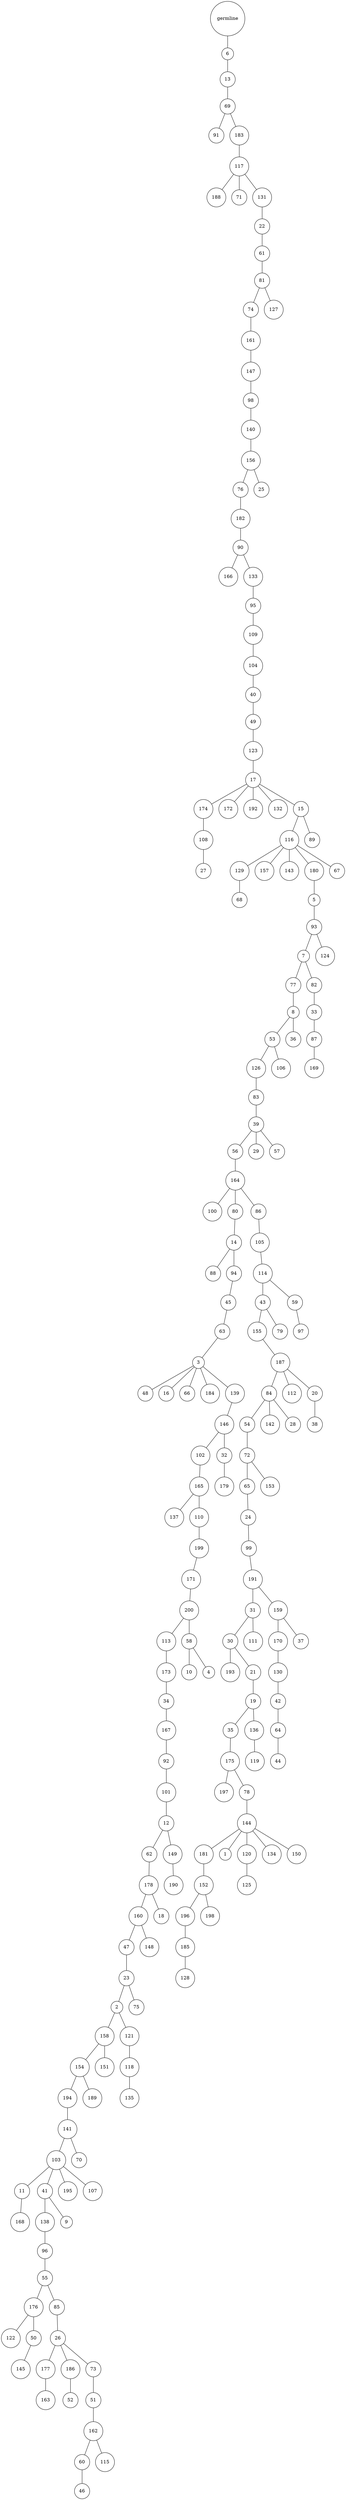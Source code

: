 graph {
	rankdir=UD;
	splines=line;
	node [shape=circle]
	"0x7f57dec3c4f0" [label="germline"];
	"0x7f57dec3c520" [label="6"];
	"0x7f57dec3c4f0" -- "0x7f57dec3c520" ;
	"0x7f57dec3c550" [label="13"];
	"0x7f57dec3c520" -- "0x7f57dec3c550" ;
	"0x7f57dec3c580" [label="69"];
	"0x7f57dec3c550" -- "0x7f57dec3c580" ;
	"0x7f57dec3c5b0" [label="91"];
	"0x7f57dec3c580" -- "0x7f57dec3c5b0" ;
	"0x7f57dec3c5e0" [label="183"];
	"0x7f57dec3c580" -- "0x7f57dec3c5e0" ;
	"0x7f57dec3c610" [label="117"];
	"0x7f57dec3c5e0" -- "0x7f57dec3c610" ;
	"0x7f57dec3c640" [label="188"];
	"0x7f57dec3c610" -- "0x7f57dec3c640" ;
	"0x7f57dec3c670" [label="71"];
	"0x7f57dec3c610" -- "0x7f57dec3c670" ;
	"0x7f57dec3c6a0" [label="131"];
	"0x7f57dec3c610" -- "0x7f57dec3c6a0" ;
	"0x7f57dec3c6d0" [label="22"];
	"0x7f57dec3c6a0" -- "0x7f57dec3c6d0" ;
	"0x7f57dec3c700" [label="61"];
	"0x7f57dec3c6d0" -- "0x7f57dec3c700" ;
	"0x7f57dec3c730" [label="81"];
	"0x7f57dec3c700" -- "0x7f57dec3c730" ;
	"0x7f57dec3c760" [label="74"];
	"0x7f57dec3c730" -- "0x7f57dec3c760" ;
	"0x7f57dec3c790" [label="161"];
	"0x7f57dec3c760" -- "0x7f57dec3c790" ;
	"0x7f57dec3c7c0" [label="147"];
	"0x7f57dec3c790" -- "0x7f57dec3c7c0" ;
	"0x7f57dec3c7f0" [label="98"];
	"0x7f57dec3c7c0" -- "0x7f57dec3c7f0" ;
	"0x7f57dec3c820" [label="140"];
	"0x7f57dec3c7f0" -- "0x7f57dec3c820" ;
	"0x7f57dec3c850" [label="156"];
	"0x7f57dec3c820" -- "0x7f57dec3c850" ;
	"0x7f57dec3c880" [label="76"];
	"0x7f57dec3c850" -- "0x7f57dec3c880" ;
	"0x7f57dec3c8b0" [label="182"];
	"0x7f57dec3c880" -- "0x7f57dec3c8b0" ;
	"0x7f57dec3c8e0" [label="90"];
	"0x7f57dec3c8b0" -- "0x7f57dec3c8e0" ;
	"0x7f57dec3c910" [label="166"];
	"0x7f57dec3c8e0" -- "0x7f57dec3c910" ;
	"0x7f57dec3c940" [label="133"];
	"0x7f57dec3c8e0" -- "0x7f57dec3c940" ;
	"0x7f57dec3c970" [label="95"];
	"0x7f57dec3c940" -- "0x7f57dec3c970" ;
	"0x7f57dec3c9a0" [label="109"];
	"0x7f57dec3c970" -- "0x7f57dec3c9a0" ;
	"0x7f57dec3c9d0" [label="104"];
	"0x7f57dec3c9a0" -- "0x7f57dec3c9d0" ;
	"0x7f57dec3ca00" [label="40"];
	"0x7f57dec3c9d0" -- "0x7f57dec3ca00" ;
	"0x7f57dec3ca30" [label="49"];
	"0x7f57dec3ca00" -- "0x7f57dec3ca30" ;
	"0x7f57dec3ca60" [label="123"];
	"0x7f57dec3ca30" -- "0x7f57dec3ca60" ;
	"0x7f57dec3ca90" [label="17"];
	"0x7f57dec3ca60" -- "0x7f57dec3ca90" ;
	"0x7f57dec3cac0" [label="174"];
	"0x7f57dec3ca90" -- "0x7f57dec3cac0" ;
	"0x7f57dec3caf0" [label="108"];
	"0x7f57dec3cac0" -- "0x7f57dec3caf0" ;
	"0x7f57dec3cb20" [label="27"];
	"0x7f57dec3caf0" -- "0x7f57dec3cb20" ;
	"0x7f57dec3cb50" [label="172"];
	"0x7f57dec3ca90" -- "0x7f57dec3cb50" ;
	"0x7f57dec3cb80" [label="192"];
	"0x7f57dec3ca90" -- "0x7f57dec3cb80" ;
	"0x7f57dec3cbb0" [label="132"];
	"0x7f57dec3ca90" -- "0x7f57dec3cbb0" ;
	"0x7f57dec3cbe0" [label="15"];
	"0x7f57dec3ca90" -- "0x7f57dec3cbe0" ;
	"0x7f57dec3cc10" [label="116"];
	"0x7f57dec3cbe0" -- "0x7f57dec3cc10" ;
	"0x7f57dec3cc40" [label="129"];
	"0x7f57dec3cc10" -- "0x7f57dec3cc40" ;
	"0x7f57dec3cc70" [label="68"];
	"0x7f57dec3cc40" -- "0x7f57dec3cc70" ;
	"0x7f57dec3cca0" [label="157"];
	"0x7f57dec3cc10" -- "0x7f57dec3cca0" ;
	"0x7f57dec3ccd0" [label="143"];
	"0x7f57dec3cc10" -- "0x7f57dec3ccd0" ;
	"0x7f57dec3cd00" [label="180"];
	"0x7f57dec3cc10" -- "0x7f57dec3cd00" ;
	"0x7f57dec3cd30" [label="5"];
	"0x7f57dec3cd00" -- "0x7f57dec3cd30" ;
	"0x7f57dec3cd60" [label="93"];
	"0x7f57dec3cd30" -- "0x7f57dec3cd60" ;
	"0x7f57dec3cd90" [label="7"];
	"0x7f57dec3cd60" -- "0x7f57dec3cd90" ;
	"0x7f57dec3cdc0" [label="77"];
	"0x7f57dec3cd90" -- "0x7f57dec3cdc0" ;
	"0x7f57dec3cdf0" [label="8"];
	"0x7f57dec3cdc0" -- "0x7f57dec3cdf0" ;
	"0x7f57dec3ce20" [label="53"];
	"0x7f57dec3cdf0" -- "0x7f57dec3ce20" ;
	"0x7f57dec3ce50" [label="126"];
	"0x7f57dec3ce20" -- "0x7f57dec3ce50" ;
	"0x7f57dec3ce80" [label="83"];
	"0x7f57dec3ce50" -- "0x7f57dec3ce80" ;
	"0x7f57dec3ceb0" [label="39"];
	"0x7f57dec3ce80" -- "0x7f57dec3ceb0" ;
	"0x7f57dec3cee0" [label="56"];
	"0x7f57dec3ceb0" -- "0x7f57dec3cee0" ;
	"0x7f57dec3cf10" [label="164"];
	"0x7f57dec3cee0" -- "0x7f57dec3cf10" ;
	"0x7f57dec3cf40" [label="100"];
	"0x7f57dec3cf10" -- "0x7f57dec3cf40" ;
	"0x7f57dec3cf70" [label="80"];
	"0x7f57dec3cf10" -- "0x7f57dec3cf70" ;
	"0x7f57dec3cfa0" [label="14"];
	"0x7f57dec3cf70" -- "0x7f57dec3cfa0" ;
	"0x7f57dec3cfd0" [label="88"];
	"0x7f57dec3cfa0" -- "0x7f57dec3cfd0" ;
	"0x7f57dec41040" [label="94"];
	"0x7f57dec3cfa0" -- "0x7f57dec41040" ;
	"0x7f57dec41070" [label="45"];
	"0x7f57dec41040" -- "0x7f57dec41070" ;
	"0x7f57dec410a0" [label="63"];
	"0x7f57dec41070" -- "0x7f57dec410a0" ;
	"0x7f57dec410d0" [label="3"];
	"0x7f57dec410a0" -- "0x7f57dec410d0" ;
	"0x7f57dec41100" [label="48"];
	"0x7f57dec410d0" -- "0x7f57dec41100" ;
	"0x7f57dec41130" [label="16"];
	"0x7f57dec410d0" -- "0x7f57dec41130" ;
	"0x7f57dec41160" [label="66"];
	"0x7f57dec410d0" -- "0x7f57dec41160" ;
	"0x7f57dec41190" [label="184"];
	"0x7f57dec410d0" -- "0x7f57dec41190" ;
	"0x7f57dec411c0" [label="139"];
	"0x7f57dec410d0" -- "0x7f57dec411c0" ;
	"0x7f57dec411f0" [label="146"];
	"0x7f57dec411c0" -- "0x7f57dec411f0" ;
	"0x7f57dec41220" [label="102"];
	"0x7f57dec411f0" -- "0x7f57dec41220" ;
	"0x7f57dec41250" [label="165"];
	"0x7f57dec41220" -- "0x7f57dec41250" ;
	"0x7f57dec41280" [label="137"];
	"0x7f57dec41250" -- "0x7f57dec41280" ;
	"0x7f57dec412b0" [label="110"];
	"0x7f57dec41250" -- "0x7f57dec412b0" ;
	"0x7f57dec412e0" [label="199"];
	"0x7f57dec412b0" -- "0x7f57dec412e0" ;
	"0x7f57dec41310" [label="171"];
	"0x7f57dec412e0" -- "0x7f57dec41310" ;
	"0x7f57dec41340" [label="200"];
	"0x7f57dec41310" -- "0x7f57dec41340" ;
	"0x7f57dec41370" [label="113"];
	"0x7f57dec41340" -- "0x7f57dec41370" ;
	"0x7f57dec413a0" [label="173"];
	"0x7f57dec41370" -- "0x7f57dec413a0" ;
	"0x7f57dec413d0" [label="34"];
	"0x7f57dec413a0" -- "0x7f57dec413d0" ;
	"0x7f57dec41400" [label="167"];
	"0x7f57dec413d0" -- "0x7f57dec41400" ;
	"0x7f57dec41430" [label="92"];
	"0x7f57dec41400" -- "0x7f57dec41430" ;
	"0x7f57dec41460" [label="101"];
	"0x7f57dec41430" -- "0x7f57dec41460" ;
	"0x7f57dec41490" [label="12"];
	"0x7f57dec41460" -- "0x7f57dec41490" ;
	"0x7f57dec414c0" [label="62"];
	"0x7f57dec41490" -- "0x7f57dec414c0" ;
	"0x7f57dec414f0" [label="178"];
	"0x7f57dec414c0" -- "0x7f57dec414f0" ;
	"0x7f57dec41520" [label="160"];
	"0x7f57dec414f0" -- "0x7f57dec41520" ;
	"0x7f57dec41550" [label="47"];
	"0x7f57dec41520" -- "0x7f57dec41550" ;
	"0x7f57dec41580" [label="23"];
	"0x7f57dec41550" -- "0x7f57dec41580" ;
	"0x7f57dec415b0" [label="2"];
	"0x7f57dec41580" -- "0x7f57dec415b0" ;
	"0x7f57dec415e0" [label="158"];
	"0x7f57dec415b0" -- "0x7f57dec415e0" ;
	"0x7f57dec41610" [label="154"];
	"0x7f57dec415e0" -- "0x7f57dec41610" ;
	"0x7f57dec41640" [label="194"];
	"0x7f57dec41610" -- "0x7f57dec41640" ;
	"0x7f57dec41670" [label="141"];
	"0x7f57dec41640" -- "0x7f57dec41670" ;
	"0x7f57dec416a0" [label="103"];
	"0x7f57dec41670" -- "0x7f57dec416a0" ;
	"0x7f57dec416d0" [label="11"];
	"0x7f57dec416a0" -- "0x7f57dec416d0" ;
	"0x7f57dec41700" [label="168"];
	"0x7f57dec416d0" -- "0x7f57dec41700" ;
	"0x7f57dec41730" [label="41"];
	"0x7f57dec416a0" -- "0x7f57dec41730" ;
	"0x7f57dec41760" [label="138"];
	"0x7f57dec41730" -- "0x7f57dec41760" ;
	"0x7f57dec41790" [label="96"];
	"0x7f57dec41760" -- "0x7f57dec41790" ;
	"0x7f57dec417c0" [label="55"];
	"0x7f57dec41790" -- "0x7f57dec417c0" ;
	"0x7f57dec417f0" [label="176"];
	"0x7f57dec417c0" -- "0x7f57dec417f0" ;
	"0x7f57dec41820" [label="122"];
	"0x7f57dec417f0" -- "0x7f57dec41820" ;
	"0x7f57dec41850" [label="50"];
	"0x7f57dec417f0" -- "0x7f57dec41850" ;
	"0x7f57dec41880" [label="145"];
	"0x7f57dec41850" -- "0x7f57dec41880" ;
	"0x7f57dec418b0" [label="85"];
	"0x7f57dec417c0" -- "0x7f57dec418b0" ;
	"0x7f57dec418e0" [label="26"];
	"0x7f57dec418b0" -- "0x7f57dec418e0" ;
	"0x7f57dec41910" [label="177"];
	"0x7f57dec418e0" -- "0x7f57dec41910" ;
	"0x7f57dec41940" [label="163"];
	"0x7f57dec41910" -- "0x7f57dec41940" ;
	"0x7f57dec41970" [label="186"];
	"0x7f57dec418e0" -- "0x7f57dec41970" ;
	"0x7f57dec419a0" [label="52"];
	"0x7f57dec41970" -- "0x7f57dec419a0" ;
	"0x7f57dec419d0" [label="73"];
	"0x7f57dec418e0" -- "0x7f57dec419d0" ;
	"0x7f57dec41a00" [label="51"];
	"0x7f57dec419d0" -- "0x7f57dec41a00" ;
	"0x7f57dec41a30" [label="162"];
	"0x7f57dec41a00" -- "0x7f57dec41a30" ;
	"0x7f57dec41a60" [label="60"];
	"0x7f57dec41a30" -- "0x7f57dec41a60" ;
	"0x7f57dec41a90" [label="46"];
	"0x7f57dec41a60" -- "0x7f57dec41a90" ;
	"0x7f57dec41ac0" [label="115"];
	"0x7f57dec41a30" -- "0x7f57dec41ac0" ;
	"0x7f57dec41af0" [label="9"];
	"0x7f57dec41730" -- "0x7f57dec41af0" ;
	"0x7f57dec41b20" [label="195"];
	"0x7f57dec416a0" -- "0x7f57dec41b20" ;
	"0x7f57dec41b50" [label="107"];
	"0x7f57dec416a0" -- "0x7f57dec41b50" ;
	"0x7f57dec41b80" [label="70"];
	"0x7f57dec41670" -- "0x7f57dec41b80" ;
	"0x7f57dec41bb0" [label="189"];
	"0x7f57dec41610" -- "0x7f57dec41bb0" ;
	"0x7f57dec41be0" [label="151"];
	"0x7f57dec415e0" -- "0x7f57dec41be0" ;
	"0x7f57dec41c10" [label="121"];
	"0x7f57dec415b0" -- "0x7f57dec41c10" ;
	"0x7f57dec41c40" [label="118"];
	"0x7f57dec41c10" -- "0x7f57dec41c40" ;
	"0x7f57dec41c70" [label="135"];
	"0x7f57dec41c40" -- "0x7f57dec41c70" ;
	"0x7f57dec41ca0" [label="75"];
	"0x7f57dec41580" -- "0x7f57dec41ca0" ;
	"0x7f57dec41cd0" [label="148"];
	"0x7f57dec41520" -- "0x7f57dec41cd0" ;
	"0x7f57dec41d00" [label="18"];
	"0x7f57dec414f0" -- "0x7f57dec41d00" ;
	"0x7f57dec41d30" [label="149"];
	"0x7f57dec41490" -- "0x7f57dec41d30" ;
	"0x7f57dec41d60" [label="190"];
	"0x7f57dec41d30" -- "0x7f57dec41d60" ;
	"0x7f57dec41d90" [label="58"];
	"0x7f57dec41340" -- "0x7f57dec41d90" ;
	"0x7f57dec41dc0" [label="10"];
	"0x7f57dec41d90" -- "0x7f57dec41dc0" ;
	"0x7f57dec41df0" [label="4"];
	"0x7f57dec41d90" -- "0x7f57dec41df0" ;
	"0x7f57dec41e20" [label="32"];
	"0x7f57dec411f0" -- "0x7f57dec41e20" ;
	"0x7f57dec41e50" [label="179"];
	"0x7f57dec41e20" -- "0x7f57dec41e50" ;
	"0x7f57dec41e80" [label="86"];
	"0x7f57dec3cf10" -- "0x7f57dec41e80" ;
	"0x7f57dec41eb0" [label="105"];
	"0x7f57dec41e80" -- "0x7f57dec41eb0" ;
	"0x7f57dec41ee0" [label="114"];
	"0x7f57dec41eb0" -- "0x7f57dec41ee0" ;
	"0x7f57dec41f10" [label="43"];
	"0x7f57dec41ee0" -- "0x7f57dec41f10" ;
	"0x7f57dec41f40" [label="155"];
	"0x7f57dec41f10" -- "0x7f57dec41f40" ;
	"0x7f57dec41f70" [label="187"];
	"0x7f57dec41f40" -- "0x7f57dec41f70" ;
	"0x7f57dec41fa0" [label="84"];
	"0x7f57dec41f70" -- "0x7f57dec41fa0" ;
	"0x7f57dec41fd0" [label="54"];
	"0x7f57dec41fa0" -- "0x7f57dec41fd0" ;
	"0x7f57dec4e040" [label="72"];
	"0x7f57dec41fd0" -- "0x7f57dec4e040" ;
	"0x7f57dec4e070" [label="65"];
	"0x7f57dec4e040" -- "0x7f57dec4e070" ;
	"0x7f57dec4e0a0" [label="24"];
	"0x7f57dec4e070" -- "0x7f57dec4e0a0" ;
	"0x7f57dec4e0d0" [label="99"];
	"0x7f57dec4e0a0" -- "0x7f57dec4e0d0" ;
	"0x7f57dec4e100" [label="191"];
	"0x7f57dec4e0d0" -- "0x7f57dec4e100" ;
	"0x7f57dec4e130" [label="31"];
	"0x7f57dec4e100" -- "0x7f57dec4e130" ;
	"0x7f57dec4e160" [label="30"];
	"0x7f57dec4e130" -- "0x7f57dec4e160" ;
	"0x7f57dec4e190" [label="193"];
	"0x7f57dec4e160" -- "0x7f57dec4e190" ;
	"0x7f57dec4e1c0" [label="21"];
	"0x7f57dec4e160" -- "0x7f57dec4e1c0" ;
	"0x7f57dec4e1f0" [label="19"];
	"0x7f57dec4e1c0" -- "0x7f57dec4e1f0" ;
	"0x7f57dec4e220" [label="35"];
	"0x7f57dec4e1f0" -- "0x7f57dec4e220" ;
	"0x7f57dec4e250" [label="175"];
	"0x7f57dec4e220" -- "0x7f57dec4e250" ;
	"0x7f57dec4e280" [label="197"];
	"0x7f57dec4e250" -- "0x7f57dec4e280" ;
	"0x7f57dec4e2b0" [label="78"];
	"0x7f57dec4e250" -- "0x7f57dec4e2b0" ;
	"0x7f57dec4e2e0" [label="144"];
	"0x7f57dec4e2b0" -- "0x7f57dec4e2e0" ;
	"0x7f57dec4e310" [label="181"];
	"0x7f57dec4e2e0" -- "0x7f57dec4e310" ;
	"0x7f57dec4e340" [label="152"];
	"0x7f57dec4e310" -- "0x7f57dec4e340" ;
	"0x7f57dec4e370" [label="196"];
	"0x7f57dec4e340" -- "0x7f57dec4e370" ;
	"0x7f57dec4e3a0" [label="185"];
	"0x7f57dec4e370" -- "0x7f57dec4e3a0" ;
	"0x7f57dec4e3d0" [label="128"];
	"0x7f57dec4e3a0" -- "0x7f57dec4e3d0" ;
	"0x7f57dec4e400" [label="198"];
	"0x7f57dec4e340" -- "0x7f57dec4e400" ;
	"0x7f57dec4e430" [label="1"];
	"0x7f57dec4e2e0" -- "0x7f57dec4e430" ;
	"0x7f57dec4e460" [label="120"];
	"0x7f57dec4e2e0" -- "0x7f57dec4e460" ;
	"0x7f57dec4e490" [label="125"];
	"0x7f57dec4e460" -- "0x7f57dec4e490" ;
	"0x7f57dec4e4c0" [label="134"];
	"0x7f57dec4e2e0" -- "0x7f57dec4e4c0" ;
	"0x7f57dec4e4f0" [label="150"];
	"0x7f57dec4e2e0" -- "0x7f57dec4e4f0" ;
	"0x7f57dec4e520" [label="136"];
	"0x7f57dec4e1f0" -- "0x7f57dec4e520" ;
	"0x7f57dec4e550" [label="119"];
	"0x7f57dec4e520" -- "0x7f57dec4e550" ;
	"0x7f57dec4e580" [label="111"];
	"0x7f57dec4e130" -- "0x7f57dec4e580" ;
	"0x7f57dec4e5b0" [label="159"];
	"0x7f57dec4e100" -- "0x7f57dec4e5b0" ;
	"0x7f57dec4e5e0" [label="170"];
	"0x7f57dec4e5b0" -- "0x7f57dec4e5e0" ;
	"0x7f57dec4e610" [label="130"];
	"0x7f57dec4e5e0" -- "0x7f57dec4e610" ;
	"0x7f57dec4e640" [label="42"];
	"0x7f57dec4e610" -- "0x7f57dec4e640" ;
	"0x7f57dec4e670" [label="64"];
	"0x7f57dec4e640" -- "0x7f57dec4e670" ;
	"0x7f57dec4e6a0" [label="44"];
	"0x7f57dec4e670" -- "0x7f57dec4e6a0" ;
	"0x7f57dec4e6d0" [label="37"];
	"0x7f57dec4e5b0" -- "0x7f57dec4e6d0" ;
	"0x7f57dec4e700" [label="153"];
	"0x7f57dec4e040" -- "0x7f57dec4e700" ;
	"0x7f57dec4e730" [label="142"];
	"0x7f57dec41fa0" -- "0x7f57dec4e730" ;
	"0x7f57dec4e760" [label="28"];
	"0x7f57dec41fa0" -- "0x7f57dec4e760" ;
	"0x7f57dec4e790" [label="112"];
	"0x7f57dec41f70" -- "0x7f57dec4e790" ;
	"0x7f57dec4e7c0" [label="20"];
	"0x7f57dec41f70" -- "0x7f57dec4e7c0" ;
	"0x7f57dec4e7f0" [label="38"];
	"0x7f57dec4e7c0" -- "0x7f57dec4e7f0" ;
	"0x7f57dec4e820" [label="79"];
	"0x7f57dec41f10" -- "0x7f57dec4e820" ;
	"0x7f57dec4e850" [label="59"];
	"0x7f57dec41ee0" -- "0x7f57dec4e850" ;
	"0x7f57dec4e880" [label="97"];
	"0x7f57dec4e850" -- "0x7f57dec4e880" ;
	"0x7f57dec4e8b0" [label="29"];
	"0x7f57dec3ceb0" -- "0x7f57dec4e8b0" ;
	"0x7f57dec4e8e0" [label="57"];
	"0x7f57dec3ceb0" -- "0x7f57dec4e8e0" ;
	"0x7f57dec4e910" [label="106"];
	"0x7f57dec3ce20" -- "0x7f57dec4e910" ;
	"0x7f57dec4e940" [label="36"];
	"0x7f57dec3cdf0" -- "0x7f57dec4e940" ;
	"0x7f57dec4e970" [label="82"];
	"0x7f57dec3cd90" -- "0x7f57dec4e970" ;
	"0x7f57dec4e9a0" [label="33"];
	"0x7f57dec4e970" -- "0x7f57dec4e9a0" ;
	"0x7f57dec4e9d0" [label="87"];
	"0x7f57dec4e9a0" -- "0x7f57dec4e9d0" ;
	"0x7f57dec4ea00" [label="169"];
	"0x7f57dec4e9d0" -- "0x7f57dec4ea00" ;
	"0x7f57dec4ea30" [label="124"];
	"0x7f57dec3cd60" -- "0x7f57dec4ea30" ;
	"0x7f57dec4ea60" [label="67"];
	"0x7f57dec3cc10" -- "0x7f57dec4ea60" ;
	"0x7f57dec4ea90" [label="89"];
	"0x7f57dec3cbe0" -- "0x7f57dec4ea90" ;
	"0x7f57dec4eac0" [label="25"];
	"0x7f57dec3c850" -- "0x7f57dec4eac0" ;
	"0x7f57dec4eaf0" [label="127"];
	"0x7f57dec3c730" -- "0x7f57dec4eaf0" ;
}
